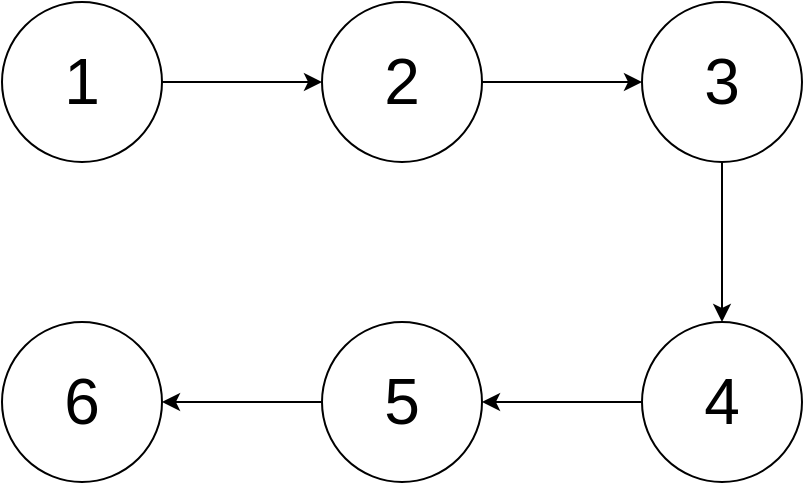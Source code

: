<mxfile version="22.1.11" type="device">
  <diagram name="第 1 页" id="fHLiGxP2RCSzOFpDnnhQ">
    <mxGraphModel dx="1216" dy="709" grid="1" gridSize="10" guides="1" tooltips="1" connect="1" arrows="1" fold="1" page="1" pageScale="1" pageWidth="827" pageHeight="1169" math="0" shadow="0">
      <root>
        <mxCell id="0" />
        <mxCell id="1" parent="0" />
        <mxCell id="8nHoRndw0xHhgSRNibE5-1" value="&lt;font style=&quot;font-size: 32px;&quot;&gt;1&lt;/font&gt;" style="ellipse;whiteSpace=wrap;html=1;aspect=fixed;" vertex="1" parent="1">
          <mxGeometry x="160" y="80" width="80" height="80" as="geometry" />
        </mxCell>
        <mxCell id="8nHoRndw0xHhgSRNibE5-2" value="&lt;font style=&quot;font-size: 32px;&quot;&gt;2&lt;/font&gt;" style="ellipse;whiteSpace=wrap;html=1;aspect=fixed;" vertex="1" parent="1">
          <mxGeometry x="320" y="80" width="80" height="80" as="geometry" />
        </mxCell>
        <mxCell id="8nHoRndw0xHhgSRNibE5-3" value="&lt;font style=&quot;font-size: 32px;&quot;&gt;3&lt;/font&gt;" style="ellipse;whiteSpace=wrap;html=1;aspect=fixed;" vertex="1" parent="1">
          <mxGeometry x="480" y="80" width="80" height="80" as="geometry" />
        </mxCell>
        <mxCell id="8nHoRndw0xHhgSRNibE5-4" value="&lt;font style=&quot;font-size: 32px;&quot;&gt;4&lt;/font&gt;" style="ellipse;whiteSpace=wrap;html=1;aspect=fixed;" vertex="1" parent="1">
          <mxGeometry x="480" y="240" width="80" height="80" as="geometry" />
        </mxCell>
        <mxCell id="8nHoRndw0xHhgSRNibE5-5" value="&lt;font style=&quot;font-size: 32px;&quot;&gt;5&lt;/font&gt;" style="ellipse;whiteSpace=wrap;html=1;aspect=fixed;" vertex="1" parent="1">
          <mxGeometry x="320" y="240" width="80" height="80" as="geometry" />
        </mxCell>
        <mxCell id="8nHoRndw0xHhgSRNibE5-6" value="&lt;font style=&quot;font-size: 32px;&quot;&gt;6&lt;/font&gt;" style="ellipse;whiteSpace=wrap;html=1;aspect=fixed;" vertex="1" parent="1">
          <mxGeometry x="160" y="240" width="80" height="80" as="geometry" />
        </mxCell>
        <mxCell id="8nHoRndw0xHhgSRNibE5-7" value="" style="endArrow=classic;html=1;rounded=0;exitX=1;exitY=0.5;exitDx=0;exitDy=0;entryX=0;entryY=0.5;entryDx=0;entryDy=0;" edge="1" parent="1" source="8nHoRndw0xHhgSRNibE5-1" target="8nHoRndw0xHhgSRNibE5-2">
          <mxGeometry width="50" height="50" relative="1" as="geometry">
            <mxPoint x="390" y="380" as="sourcePoint" />
            <mxPoint x="440" y="330" as="targetPoint" />
          </mxGeometry>
        </mxCell>
        <mxCell id="8nHoRndw0xHhgSRNibE5-8" value="" style="endArrow=classic;html=1;rounded=0;exitX=1;exitY=0.5;exitDx=0;exitDy=0;entryX=0;entryY=0.5;entryDx=0;entryDy=0;" edge="1" parent="1" source="8nHoRndw0xHhgSRNibE5-2" target="8nHoRndw0xHhgSRNibE5-3">
          <mxGeometry width="50" height="50" relative="1" as="geometry">
            <mxPoint x="390" y="380" as="sourcePoint" />
            <mxPoint x="440" y="330" as="targetPoint" />
          </mxGeometry>
        </mxCell>
        <mxCell id="8nHoRndw0xHhgSRNibE5-9" value="" style="endArrow=classic;html=1;rounded=0;exitX=0.5;exitY=1;exitDx=0;exitDy=0;entryX=0.5;entryY=0;entryDx=0;entryDy=0;" edge="1" parent="1" source="8nHoRndw0xHhgSRNibE5-3" target="8nHoRndw0xHhgSRNibE5-4">
          <mxGeometry width="50" height="50" relative="1" as="geometry">
            <mxPoint x="390" y="380" as="sourcePoint" />
            <mxPoint x="440" y="330" as="targetPoint" />
          </mxGeometry>
        </mxCell>
        <mxCell id="8nHoRndw0xHhgSRNibE5-10" value="" style="endArrow=classic;html=1;rounded=0;exitX=0;exitY=0.5;exitDx=0;exitDy=0;entryX=1;entryY=0.5;entryDx=0;entryDy=0;" edge="1" parent="1" source="8nHoRndw0xHhgSRNibE5-4" target="8nHoRndw0xHhgSRNibE5-5">
          <mxGeometry width="50" height="50" relative="1" as="geometry">
            <mxPoint x="390" y="380" as="sourcePoint" />
            <mxPoint x="440" y="330" as="targetPoint" />
          </mxGeometry>
        </mxCell>
        <mxCell id="8nHoRndw0xHhgSRNibE5-11" value="" style="endArrow=classic;html=1;rounded=0;entryX=1;entryY=0.5;entryDx=0;entryDy=0;exitX=0;exitY=0.5;exitDx=0;exitDy=0;" edge="1" parent="1" source="8nHoRndw0xHhgSRNibE5-5" target="8nHoRndw0xHhgSRNibE5-6">
          <mxGeometry width="50" height="50" relative="1" as="geometry">
            <mxPoint x="390" y="380" as="sourcePoint" />
            <mxPoint x="440" y="330" as="targetPoint" />
          </mxGeometry>
        </mxCell>
      </root>
    </mxGraphModel>
  </diagram>
</mxfile>
